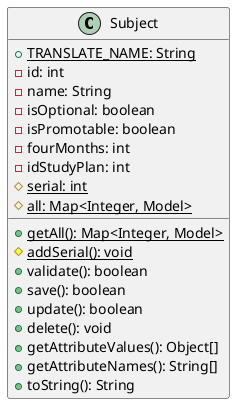 @startuml

class Subject {
  + {static} TRANSLATE_NAME: String
  - id: int
  - name: String
  - isOptional: boolean
  - isPromotable: boolean
  - fourMonths: int
  - idStudyPlan: int
  # {static} serial: int
  # {static} all: Map<Integer, Model>

  + {static} getAll(): Map<Integer, Model>
  # {static} addSerial(): void
  + validate(): boolean
  + save(): boolean
  + update(): boolean
  + delete(): void
  + getAttributeValues(): Object[]
  + getAttributeNames(): String[]
  + toString(): String
}

@enduml
